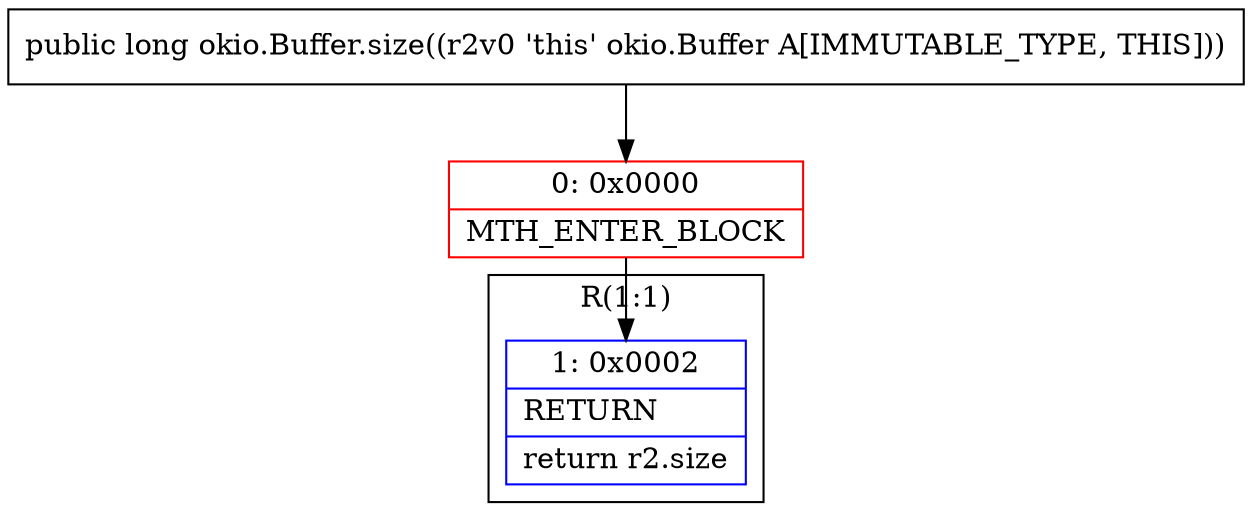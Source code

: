 digraph "CFG forokio.Buffer.size()J" {
subgraph cluster_Region_1261125530 {
label = "R(1:1)";
node [shape=record,color=blue];
Node_1 [shape=record,label="{1\:\ 0x0002|RETURN\l|return r2.size\l}"];
}
Node_0 [shape=record,color=red,label="{0\:\ 0x0000|MTH_ENTER_BLOCK\l}"];
MethodNode[shape=record,label="{public long okio.Buffer.size((r2v0 'this' okio.Buffer A[IMMUTABLE_TYPE, THIS])) }"];
MethodNode -> Node_0;
Node_0 -> Node_1;
}

